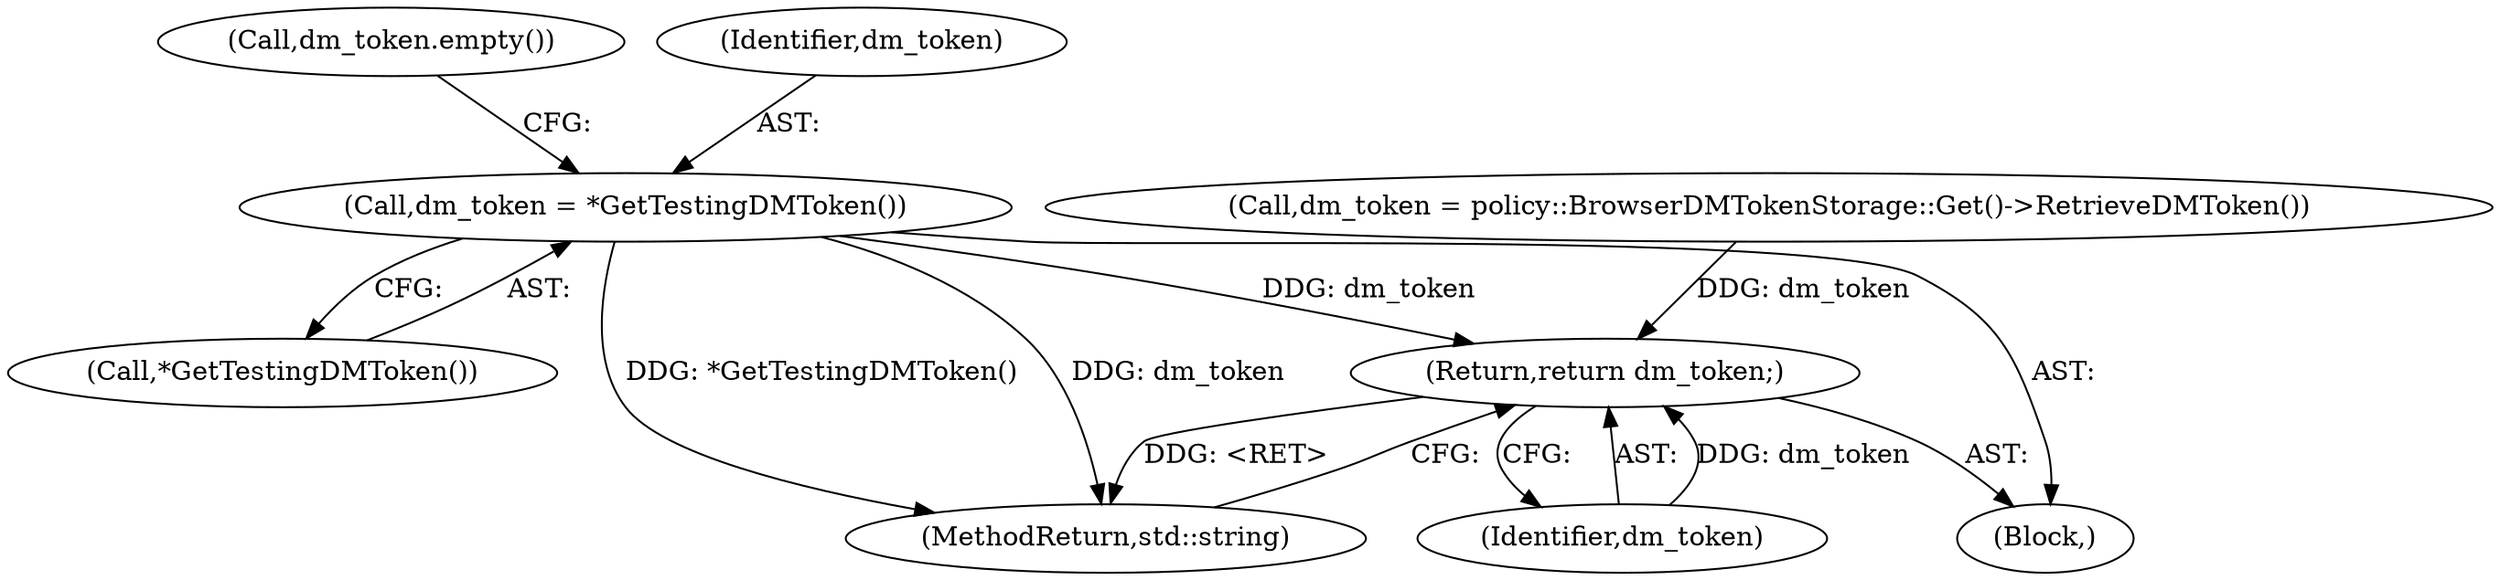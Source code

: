 digraph "1_Chrome_507241119f279c31766bd41c33d6ffb6851e2d7e@del" {
"1000103" [label="(Call,dm_token = *GetTestingDMToken())"];
"1000115" [label="(Return,return dm_token;)"];
"1000117" [label="(MethodReturn,std::string)"];
"1000116" [label="(Identifier,dm_token)"];
"1000103" [label="(Call,dm_token = *GetTestingDMToken())"];
"1000105" [label="(Call,*GetTestingDMToken())"];
"1000101" [label="(Block,)"];
"1000109" [label="(Call,dm_token.empty())"];
"1000112" [label="(Call,dm_token = policy::BrowserDMTokenStorage::Get()->RetrieveDMToken())"];
"1000104" [label="(Identifier,dm_token)"];
"1000115" [label="(Return,return dm_token;)"];
"1000103" -> "1000101"  [label="AST: "];
"1000103" -> "1000105"  [label="CFG: "];
"1000104" -> "1000103"  [label="AST: "];
"1000105" -> "1000103"  [label="AST: "];
"1000109" -> "1000103"  [label="CFG: "];
"1000103" -> "1000117"  [label="DDG: dm_token"];
"1000103" -> "1000117"  [label="DDG: *GetTestingDMToken()"];
"1000103" -> "1000115"  [label="DDG: dm_token"];
"1000115" -> "1000101"  [label="AST: "];
"1000115" -> "1000116"  [label="CFG: "];
"1000116" -> "1000115"  [label="AST: "];
"1000117" -> "1000115"  [label="CFG: "];
"1000115" -> "1000117"  [label="DDG: <RET>"];
"1000116" -> "1000115"  [label="DDG: dm_token"];
"1000112" -> "1000115"  [label="DDG: dm_token"];
}
